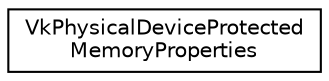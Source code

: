digraph "Graphical Class Hierarchy"
{
 // LATEX_PDF_SIZE
  edge [fontname="Helvetica",fontsize="10",labelfontname="Helvetica",labelfontsize="10"];
  node [fontname="Helvetica",fontsize="10",shape=record];
  rankdir="LR";
  Node0 [label="VkPhysicalDeviceProtected\lMemoryProperties",height=0.2,width=0.4,color="black", fillcolor="white", style="filled",URL="$structVkPhysicalDeviceProtectedMemoryProperties.html",tooltip=" "];
}
